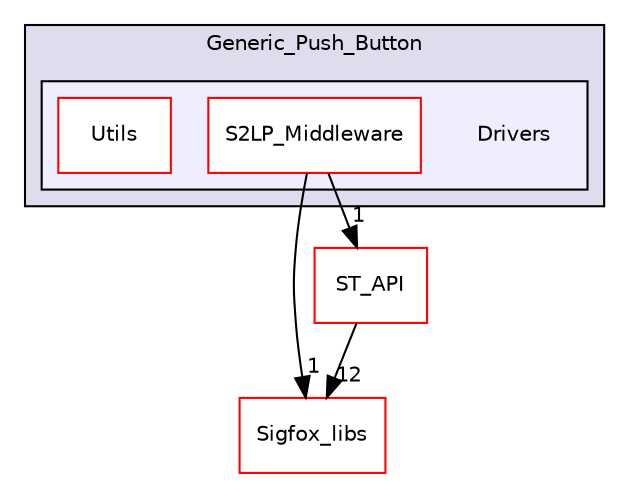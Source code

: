 digraph "C:/Users/hendrick.goncalves/Documents/GenericPushButton_Doxygne/Generic_Push_Button/Drivers" {
  compound=true
  node [ fontsize="10", fontname="Helvetica"];
  edge [ labelfontsize="10", labelfontname="Helvetica"];
  subgraph clusterdir_c4664f4905216d5c1bd13ea71b080eff {
    graph [ bgcolor="#ddddee", pencolor="black", label="Generic_Push_Button" fontname="Helvetica", fontsize="10", URL="dir_c4664f4905216d5c1bd13ea71b080eff.html"]
  subgraph clusterdir_d28b261e8e6ff5c790f18a7be688ccf4 {
    graph [ bgcolor="#eeeeff", pencolor="black", label="" URL="dir_d28b261e8e6ff5c790f18a7be688ccf4.html"];
    dir_d28b261e8e6ff5c790f18a7be688ccf4 [shape=plaintext label="Drivers"];
    dir_0c7caf762636973a6a678c61ed2f3846 [shape=box label="S2LP_Middleware" color="red" fillcolor="white" style="filled" URL="dir_0c7caf762636973a6a678c61ed2f3846.html"];
    dir_a5fcd783a6c2a71dc5c3aafb2bf980ea [shape=box label="Utils" color="red" fillcolor="white" style="filled" URL="dir_a5fcd783a6c2a71dc5c3aafb2bf980ea.html"];
  }
  }
  dir_18f15354633d1b1c03a46d83828bf022 [shape=box label="Sigfox_libs" fillcolor="white" style="filled" color="red" URL="dir_18f15354633d1b1c03a46d83828bf022.html"];
  dir_21ada2b64b77fd55dcba91e56747eb15 [shape=box label="ST_API" fillcolor="white" style="filled" color="red" URL="dir_21ada2b64b77fd55dcba91e56747eb15.html"];
  dir_0c7caf762636973a6a678c61ed2f3846->dir_18f15354633d1b1c03a46d83828bf022 [headlabel="1", labeldistance=1.5 headhref="dir_000006_000017.html"];
  dir_0c7caf762636973a6a678c61ed2f3846->dir_21ada2b64b77fd55dcba91e56747eb15 [headlabel="1", labeldistance=1.5 headhref="dir_000006_000020.html"];
  dir_21ada2b64b77fd55dcba91e56747eb15->dir_18f15354633d1b1c03a46d83828bf022 [headlabel="12", labeldistance=1.5 headhref="dir_000020_000017.html"];
}
